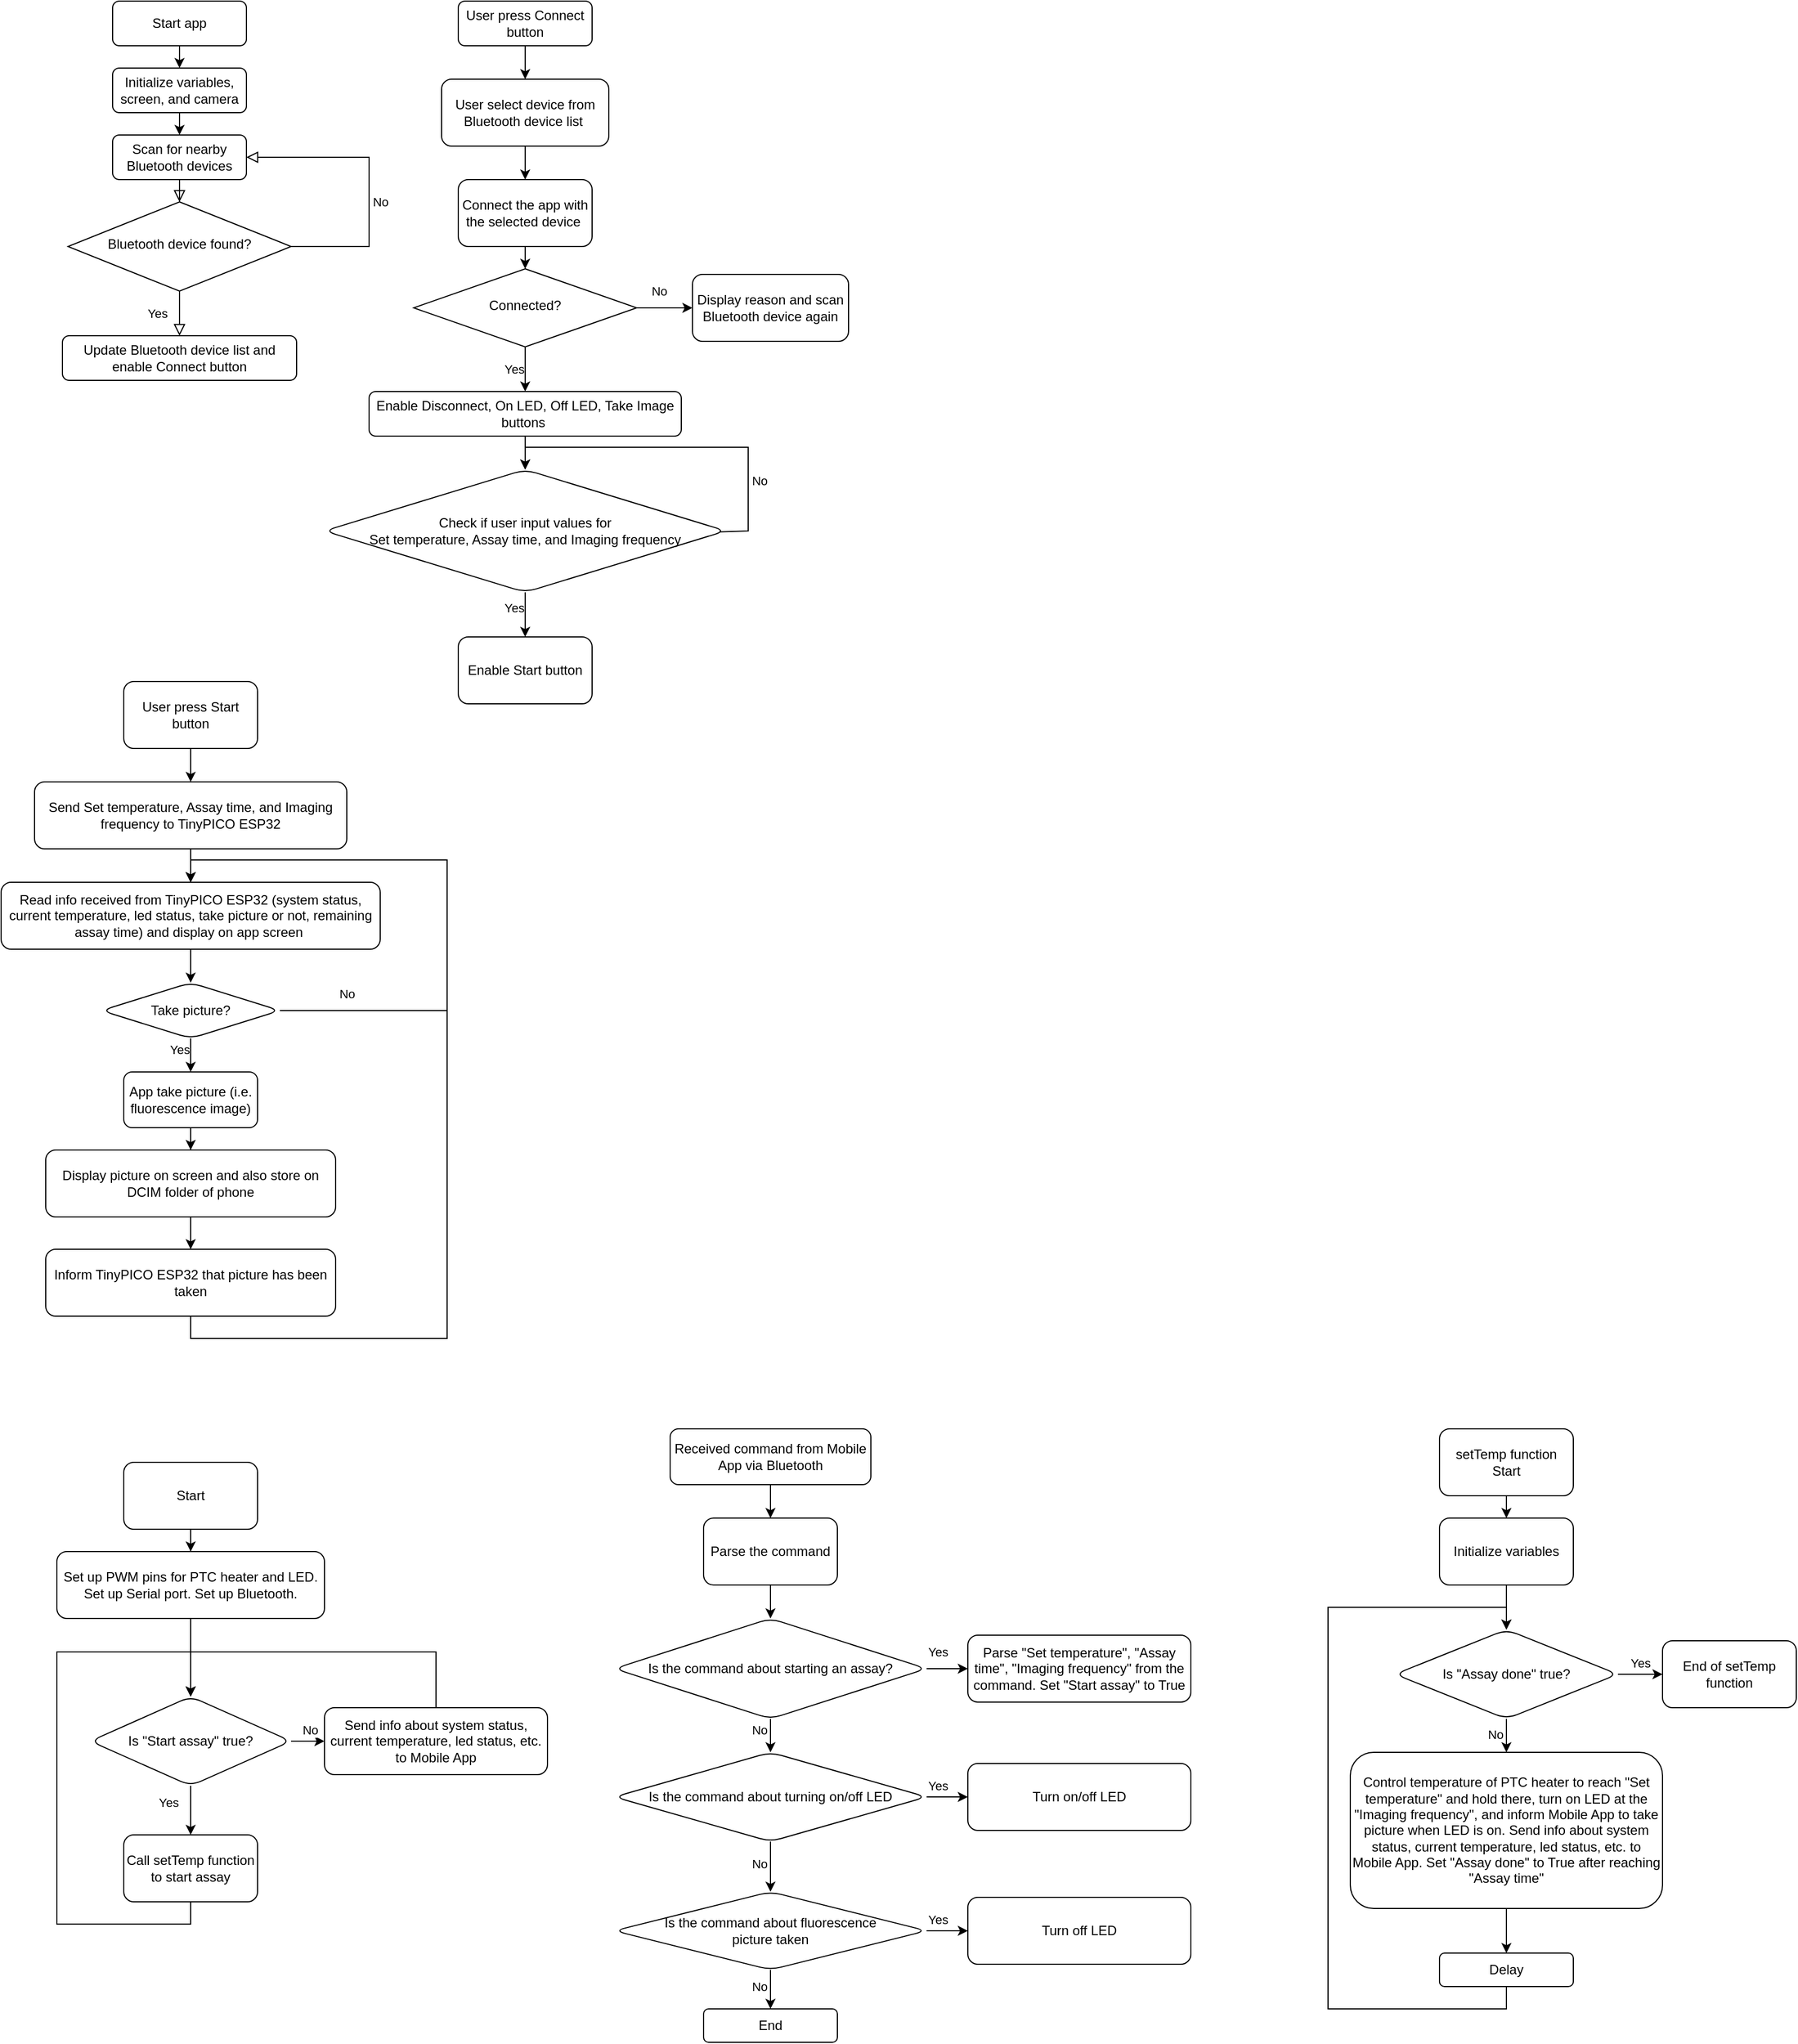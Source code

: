 <mxfile version="15.6.8" type="github">
  <diagram id="C5RBs43oDa-KdzZeNtuy" name="Page-1">
    <mxGraphModel dx="1955" dy="887" grid="1" gridSize="10" guides="1" tooltips="1" connect="1" arrows="1" fold="1" page="1" pageScale="1" pageWidth="827" pageHeight="1169" math="0" shadow="0">
      <root>
        <mxCell id="WIyWlLk6GJQsqaUBKTNV-0" />
        <mxCell id="WIyWlLk6GJQsqaUBKTNV-1" parent="WIyWlLk6GJQsqaUBKTNV-0" />
        <mxCell id="WIyWlLk6GJQsqaUBKTNV-2" value="" style="rounded=0;html=1;jettySize=auto;orthogonalLoop=1;fontSize=11;endArrow=block;endFill=0;endSize=8;strokeWidth=1;shadow=0;labelBackgroundColor=none;edgeStyle=orthogonalEdgeStyle;startArrow=none;" parent="WIyWlLk6GJQsqaUBKTNV-1" source="OO1_cw7Xiw9hW-IsF1P8-1" target="WIyWlLk6GJQsqaUBKTNV-6" edge="1">
          <mxGeometry relative="1" as="geometry" />
        </mxCell>
        <mxCell id="OO1_cw7Xiw9hW-IsF1P8-5" style="edgeStyle=orthogonalEdgeStyle;rounded=0;orthogonalLoop=1;jettySize=auto;html=1;exitX=0.5;exitY=1;exitDx=0;exitDy=0;entryX=0.5;entryY=0;entryDx=0;entryDy=0;" edge="1" parent="WIyWlLk6GJQsqaUBKTNV-1" source="WIyWlLk6GJQsqaUBKTNV-3" target="OO1_cw7Xiw9hW-IsF1P8-0">
          <mxGeometry relative="1" as="geometry" />
        </mxCell>
        <mxCell id="WIyWlLk6GJQsqaUBKTNV-3" value="Start app" style="rounded=1;whiteSpace=wrap;html=1;fontSize=12;glass=0;strokeWidth=1;shadow=0;" parent="WIyWlLk6GJQsqaUBKTNV-1" vertex="1">
          <mxGeometry x="130" y="50" width="120" height="40" as="geometry" />
        </mxCell>
        <mxCell id="WIyWlLk6GJQsqaUBKTNV-4" value="Yes" style="rounded=0;html=1;jettySize=auto;orthogonalLoop=1;fontSize=11;endArrow=block;endFill=0;endSize=8;strokeWidth=1;shadow=0;labelBackgroundColor=none;edgeStyle=orthogonalEdgeStyle;entryX=0.5;entryY=0;entryDx=0;entryDy=0;" parent="WIyWlLk6GJQsqaUBKTNV-1" source="WIyWlLk6GJQsqaUBKTNV-6" target="WIyWlLk6GJQsqaUBKTNV-11" edge="1">
          <mxGeometry y="-20" relative="1" as="geometry">
            <mxPoint as="offset" />
            <mxPoint x="190" y="330" as="targetPoint" />
          </mxGeometry>
        </mxCell>
        <mxCell id="WIyWlLk6GJQsqaUBKTNV-5" value="No" style="edgeStyle=orthogonalEdgeStyle;rounded=0;html=1;jettySize=auto;orthogonalLoop=1;fontSize=11;endArrow=block;endFill=0;endSize=8;strokeWidth=1;shadow=0;labelBackgroundColor=none;entryX=1;entryY=0.5;entryDx=0;entryDy=0;" parent="WIyWlLk6GJQsqaUBKTNV-1" source="WIyWlLk6GJQsqaUBKTNV-6" target="OO1_cw7Xiw9hW-IsF1P8-1" edge="1">
          <mxGeometry x="-0.154" y="-10" relative="1" as="geometry">
            <mxPoint as="offset" />
            <mxPoint x="340" y="210" as="targetPoint" />
            <Array as="points">
              <mxPoint x="360" y="270" />
              <mxPoint x="360" y="190" />
            </Array>
          </mxGeometry>
        </mxCell>
        <mxCell id="WIyWlLk6GJQsqaUBKTNV-6" value="Bluetooth device found?" style="rhombus;whiteSpace=wrap;html=1;shadow=0;fontFamily=Helvetica;fontSize=12;align=center;strokeWidth=1;spacing=6;spacingTop=-4;" parent="WIyWlLk6GJQsqaUBKTNV-1" vertex="1">
          <mxGeometry x="90" y="230" width="200" height="80" as="geometry" />
        </mxCell>
        <mxCell id="WIyWlLk6GJQsqaUBKTNV-11" value="Update Bluetooth device list and enable Connect button" style="rounded=1;whiteSpace=wrap;html=1;fontSize=12;glass=0;strokeWidth=1;shadow=0;" parent="WIyWlLk6GJQsqaUBKTNV-1" vertex="1">
          <mxGeometry x="85" y="350" width="210" height="40" as="geometry" />
        </mxCell>
        <mxCell id="OO1_cw7Xiw9hW-IsF1P8-7" style="edgeStyle=orthogonalEdgeStyle;rounded=0;orthogonalLoop=1;jettySize=auto;html=1;exitX=0.5;exitY=1;exitDx=0;exitDy=0;entryX=0.5;entryY=0;entryDx=0;entryDy=0;" edge="1" parent="WIyWlLk6GJQsqaUBKTNV-1" source="OO1_cw7Xiw9hW-IsF1P8-0" target="OO1_cw7Xiw9hW-IsF1P8-1">
          <mxGeometry relative="1" as="geometry" />
        </mxCell>
        <mxCell id="OO1_cw7Xiw9hW-IsF1P8-0" value="Initialize variables, screen, and camera" style="rounded=1;whiteSpace=wrap;html=1;fontSize=12;glass=0;strokeWidth=1;shadow=0;" vertex="1" parent="WIyWlLk6GJQsqaUBKTNV-1">
          <mxGeometry x="130" y="110" width="120" height="40" as="geometry" />
        </mxCell>
        <mxCell id="OO1_cw7Xiw9hW-IsF1P8-1" value="Scan for nearby Bluetooth devices" style="rounded=1;whiteSpace=wrap;html=1;fontSize=12;glass=0;strokeWidth=1;shadow=0;" vertex="1" parent="WIyWlLk6GJQsqaUBKTNV-1">
          <mxGeometry x="130" y="170" width="120" height="40" as="geometry" />
        </mxCell>
        <mxCell id="OO1_cw7Xiw9hW-IsF1P8-70" style="edgeStyle=orthogonalEdgeStyle;rounded=0;orthogonalLoop=1;jettySize=auto;html=1;exitX=0.5;exitY=1;exitDx=0;exitDy=0;entryX=0.5;entryY=0;entryDx=0;entryDy=0;" edge="1" parent="WIyWlLk6GJQsqaUBKTNV-1" source="OO1_cw7Xiw9hW-IsF1P8-8" target="OO1_cw7Xiw9hW-IsF1P8-9">
          <mxGeometry relative="1" as="geometry" />
        </mxCell>
        <mxCell id="OO1_cw7Xiw9hW-IsF1P8-8" value="User press Connect button" style="rounded=1;whiteSpace=wrap;html=1;fontSize=12;glass=0;strokeWidth=1;shadow=0;" vertex="1" parent="WIyWlLk6GJQsqaUBKTNV-1">
          <mxGeometry x="440" y="50" width="120" height="40" as="geometry" />
        </mxCell>
        <mxCell id="OO1_cw7Xiw9hW-IsF1P8-19" style="edgeStyle=orthogonalEdgeStyle;rounded=0;orthogonalLoop=1;jettySize=auto;html=1;exitX=0.5;exitY=1;exitDx=0;exitDy=0;entryX=0.5;entryY=0;entryDx=0;entryDy=0;" edge="1" parent="WIyWlLk6GJQsqaUBKTNV-1" source="OO1_cw7Xiw9hW-IsF1P8-9" target="OO1_cw7Xiw9hW-IsF1P8-10">
          <mxGeometry relative="1" as="geometry" />
        </mxCell>
        <mxCell id="OO1_cw7Xiw9hW-IsF1P8-9" value="User select device from Bluetooth device list&amp;nbsp;" style="rounded=1;whiteSpace=wrap;html=1;fontSize=12;glass=0;strokeWidth=1;shadow=0;" vertex="1" parent="WIyWlLk6GJQsqaUBKTNV-1">
          <mxGeometry x="425" y="120" width="150" height="60" as="geometry" />
        </mxCell>
        <mxCell id="OO1_cw7Xiw9hW-IsF1P8-21" style="edgeStyle=orthogonalEdgeStyle;rounded=0;orthogonalLoop=1;jettySize=auto;html=1;exitX=0.5;exitY=1;exitDx=0;exitDy=0;entryX=0.5;entryY=0;entryDx=0;entryDy=0;" edge="1" parent="WIyWlLk6GJQsqaUBKTNV-1" source="OO1_cw7Xiw9hW-IsF1P8-10" target="OO1_cw7Xiw9hW-IsF1P8-11">
          <mxGeometry relative="1" as="geometry" />
        </mxCell>
        <mxCell id="OO1_cw7Xiw9hW-IsF1P8-10" value="Connect the app with the selected device&amp;nbsp;" style="rounded=1;whiteSpace=wrap;html=1;fontSize=12;glass=0;strokeWidth=1;shadow=0;" vertex="1" parent="WIyWlLk6GJQsqaUBKTNV-1">
          <mxGeometry x="440" y="210" width="120" height="60" as="geometry" />
        </mxCell>
        <mxCell id="OO1_cw7Xiw9hW-IsF1P8-11" value="Connected?" style="rhombus;whiteSpace=wrap;html=1;shadow=0;fontFamily=Helvetica;fontSize=12;align=center;strokeWidth=1;spacing=6;spacingTop=-4;" vertex="1" parent="WIyWlLk6GJQsqaUBKTNV-1">
          <mxGeometry x="400" y="290" width="200" height="70" as="geometry" />
        </mxCell>
        <mxCell id="OO1_cw7Xiw9hW-IsF1P8-42" value="" style="edgeStyle=orthogonalEdgeStyle;rounded=0;orthogonalLoop=1;jettySize=auto;html=1;" edge="1" parent="WIyWlLk6GJQsqaUBKTNV-1" source="OO1_cw7Xiw9hW-IsF1P8-14" target="OO1_cw7Xiw9hW-IsF1P8-41">
          <mxGeometry relative="1" as="geometry" />
        </mxCell>
        <mxCell id="OO1_cw7Xiw9hW-IsF1P8-14" value="Enable Disconnect, On LED, Off LED, Take Image buttons&amp;nbsp;" style="rounded=1;whiteSpace=wrap;html=1;fontSize=12;glass=0;strokeWidth=1;shadow=0;" vertex="1" parent="WIyWlLk6GJQsqaUBKTNV-1">
          <mxGeometry x="360" y="400" width="280" height="40" as="geometry" />
        </mxCell>
        <mxCell id="OO1_cw7Xiw9hW-IsF1P8-30" value="No" style="endArrow=classic;html=1;rounded=0;exitX=1;exitY=0.5;exitDx=0;exitDy=0;" edge="1" parent="WIyWlLk6GJQsqaUBKTNV-1" source="OO1_cw7Xiw9hW-IsF1P8-11">
          <mxGeometry x="-0.2" y="15" width="50" height="50" relative="1" as="geometry">
            <mxPoint x="600" y="330" as="sourcePoint" />
            <mxPoint x="650" y="325" as="targetPoint" />
            <mxPoint as="offset" />
          </mxGeometry>
        </mxCell>
        <mxCell id="OO1_cw7Xiw9hW-IsF1P8-33" value="Yes" style="endArrow=classic;html=1;rounded=0;exitX=0.5;exitY=1;exitDx=0;exitDy=0;entryX=0.5;entryY=0;entryDx=0;entryDy=0;" edge="1" parent="WIyWlLk6GJQsqaUBKTNV-1" source="OO1_cw7Xiw9hW-IsF1P8-11" target="OO1_cw7Xiw9hW-IsF1P8-14">
          <mxGeometry y="-10" width="50" height="50" relative="1" as="geometry">
            <mxPoint x="460" y="350" as="sourcePoint" />
            <mxPoint x="510" y="300" as="targetPoint" />
            <mxPoint as="offset" />
          </mxGeometry>
        </mxCell>
        <mxCell id="OO1_cw7Xiw9hW-IsF1P8-34" value="Display reason and scan Bluetooth device again" style="rounded=1;whiteSpace=wrap;html=1;" vertex="1" parent="WIyWlLk6GJQsqaUBKTNV-1">
          <mxGeometry x="650" y="295" width="140" height="60" as="geometry" />
        </mxCell>
        <mxCell id="OO1_cw7Xiw9hW-IsF1P8-44" value="" style="edgeStyle=orthogonalEdgeStyle;rounded=0;orthogonalLoop=1;jettySize=auto;html=1;" edge="1" parent="WIyWlLk6GJQsqaUBKTNV-1" source="OO1_cw7Xiw9hW-IsF1P8-41" target="OO1_cw7Xiw9hW-IsF1P8-43">
          <mxGeometry relative="1" as="geometry" />
        </mxCell>
        <mxCell id="OO1_cw7Xiw9hW-IsF1P8-45" value="Yes" style="edgeLabel;html=1;align=center;verticalAlign=middle;resizable=0;points=[];" vertex="1" connectable="0" parent="OO1_cw7Xiw9hW-IsF1P8-44">
          <mxGeometry x="-0.295" relative="1" as="geometry">
            <mxPoint x="-10" as="offset" />
          </mxGeometry>
        </mxCell>
        <mxCell id="OO1_cw7Xiw9hW-IsF1P8-46" style="edgeStyle=orthogonalEdgeStyle;rounded=0;orthogonalLoop=1;jettySize=auto;html=1;exitX=0.972;exitY=0.509;exitDx=0;exitDy=0;exitPerimeter=0;" edge="1" parent="WIyWlLk6GJQsqaUBKTNV-1" source="OO1_cw7Xiw9hW-IsF1P8-41">
          <mxGeometry relative="1" as="geometry">
            <mxPoint x="500" y="470" as="targetPoint" />
            <Array as="points">
              <mxPoint x="700" y="525" />
              <mxPoint x="700" y="450" />
              <mxPoint x="500" y="450" />
            </Array>
          </mxGeometry>
        </mxCell>
        <mxCell id="OO1_cw7Xiw9hW-IsF1P8-47" value="No" style="edgeLabel;html=1;align=center;verticalAlign=middle;resizable=0;points=[];" vertex="1" connectable="0" parent="OO1_cw7Xiw9hW-IsF1P8-46">
          <mxGeometry x="-0.71" y="1" relative="1" as="geometry">
            <mxPoint x="11" y="-28" as="offset" />
          </mxGeometry>
        </mxCell>
        <mxCell id="OO1_cw7Xiw9hW-IsF1P8-41" value="&lt;span&gt;Check if user input values for&lt;br&gt;Set temperature, Assay time, and Imaging frequency&lt;/span&gt;" style="rhombus;whiteSpace=wrap;html=1;rounded=1;shadow=0;strokeWidth=1;glass=0;" vertex="1" parent="WIyWlLk6GJQsqaUBKTNV-1">
          <mxGeometry x="320" y="470" width="360" height="110" as="geometry" />
        </mxCell>
        <mxCell id="OO1_cw7Xiw9hW-IsF1P8-43" value="Enable Start button" style="whiteSpace=wrap;html=1;rounded=1;shadow=0;strokeWidth=1;glass=0;" vertex="1" parent="WIyWlLk6GJQsqaUBKTNV-1">
          <mxGeometry x="440" y="620" width="120" height="60" as="geometry" />
        </mxCell>
        <mxCell id="OO1_cw7Xiw9hW-IsF1P8-50" value="" style="edgeStyle=orthogonalEdgeStyle;rounded=0;orthogonalLoop=1;jettySize=auto;html=1;" edge="1" parent="WIyWlLk6GJQsqaUBKTNV-1" source="OO1_cw7Xiw9hW-IsF1P8-48" target="OO1_cw7Xiw9hW-IsF1P8-49">
          <mxGeometry relative="1" as="geometry" />
        </mxCell>
        <mxCell id="OO1_cw7Xiw9hW-IsF1P8-48" value="User press Start button" style="rounded=1;whiteSpace=wrap;html=1;" vertex="1" parent="WIyWlLk6GJQsqaUBKTNV-1">
          <mxGeometry x="140" y="660" width="120" height="60" as="geometry" />
        </mxCell>
        <mxCell id="OO1_cw7Xiw9hW-IsF1P8-52" value="" style="edgeStyle=orthogonalEdgeStyle;rounded=0;orthogonalLoop=1;jettySize=auto;html=1;" edge="1" parent="WIyWlLk6GJQsqaUBKTNV-1" source="OO1_cw7Xiw9hW-IsF1P8-49" target="OO1_cw7Xiw9hW-IsF1P8-51">
          <mxGeometry relative="1" as="geometry" />
        </mxCell>
        <mxCell id="OO1_cw7Xiw9hW-IsF1P8-49" value="Send Set temperature, Assay time, and Imaging frequency to TinyPICO ESP32" style="whiteSpace=wrap;html=1;rounded=1;" vertex="1" parent="WIyWlLk6GJQsqaUBKTNV-1">
          <mxGeometry x="60" y="750" width="280" height="60" as="geometry" />
        </mxCell>
        <mxCell id="OO1_cw7Xiw9hW-IsF1P8-54" value="" style="edgeStyle=orthogonalEdgeStyle;rounded=0;orthogonalLoop=1;jettySize=auto;html=1;" edge="1" parent="WIyWlLk6GJQsqaUBKTNV-1" source="OO1_cw7Xiw9hW-IsF1P8-51" target="OO1_cw7Xiw9hW-IsF1P8-53">
          <mxGeometry relative="1" as="geometry" />
        </mxCell>
        <mxCell id="OO1_cw7Xiw9hW-IsF1P8-51" value="Read info received from TinyPICO ESP32 (system status, current temperature, led status, take picture or not, remaining assay time)&amp;nbsp;and display on app screen&amp;nbsp;" style="whiteSpace=wrap;html=1;rounded=1;" vertex="1" parent="WIyWlLk6GJQsqaUBKTNV-1">
          <mxGeometry x="30" y="840" width="340" height="60" as="geometry" />
        </mxCell>
        <mxCell id="OO1_cw7Xiw9hW-IsF1P8-56" value="Yes" style="edgeStyle=orthogonalEdgeStyle;rounded=0;orthogonalLoop=1;jettySize=auto;html=1;" edge="1" parent="WIyWlLk6GJQsqaUBKTNV-1" source="OO1_cw7Xiw9hW-IsF1P8-53" target="OO1_cw7Xiw9hW-IsF1P8-55">
          <mxGeometry x="0.2" y="-10" relative="1" as="geometry">
            <mxPoint as="offset" />
          </mxGeometry>
        </mxCell>
        <mxCell id="OO1_cw7Xiw9hW-IsF1P8-67" style="edgeStyle=orthogonalEdgeStyle;rounded=0;orthogonalLoop=1;jettySize=auto;html=1;exitX=1;exitY=0.5;exitDx=0;exitDy=0;entryX=0.5;entryY=0;entryDx=0;entryDy=0;" edge="1" parent="WIyWlLk6GJQsqaUBKTNV-1" source="OO1_cw7Xiw9hW-IsF1P8-53" target="OO1_cw7Xiw9hW-IsF1P8-51">
          <mxGeometry relative="1" as="geometry">
            <Array as="points">
              <mxPoint x="430" y="955" />
              <mxPoint x="430" y="820" />
              <mxPoint x="200" y="820" />
            </Array>
          </mxGeometry>
        </mxCell>
        <mxCell id="OO1_cw7Xiw9hW-IsF1P8-68" value="No" style="edgeLabel;html=1;align=center;verticalAlign=middle;resizable=0;points=[];" vertex="1" connectable="0" parent="OO1_cw7Xiw9hW-IsF1P8-67">
          <mxGeometry x="-0.791" y="1" relative="1" as="geometry">
            <mxPoint x="4" y="-14" as="offset" />
          </mxGeometry>
        </mxCell>
        <mxCell id="OO1_cw7Xiw9hW-IsF1P8-53" value="Take picture?" style="rhombus;whiteSpace=wrap;html=1;rounded=1;" vertex="1" parent="WIyWlLk6GJQsqaUBKTNV-1">
          <mxGeometry x="120" y="930" width="160" height="50" as="geometry" />
        </mxCell>
        <mxCell id="OO1_cw7Xiw9hW-IsF1P8-61" value="" style="edgeStyle=orthogonalEdgeStyle;rounded=0;orthogonalLoop=1;jettySize=auto;html=1;" edge="1" parent="WIyWlLk6GJQsqaUBKTNV-1" source="OO1_cw7Xiw9hW-IsF1P8-55" target="OO1_cw7Xiw9hW-IsF1P8-60">
          <mxGeometry relative="1" as="geometry" />
        </mxCell>
        <mxCell id="OO1_cw7Xiw9hW-IsF1P8-55" value="App take picture (i.e. fluorescence image)" style="whiteSpace=wrap;html=1;rounded=1;" vertex="1" parent="WIyWlLk6GJQsqaUBKTNV-1">
          <mxGeometry x="140" y="1010" width="120" height="50" as="geometry" />
        </mxCell>
        <mxCell id="OO1_cw7Xiw9hW-IsF1P8-63" value="" style="edgeStyle=orthogonalEdgeStyle;rounded=0;orthogonalLoop=1;jettySize=auto;html=1;" edge="1" parent="WIyWlLk6GJQsqaUBKTNV-1" source="OO1_cw7Xiw9hW-IsF1P8-60" target="OO1_cw7Xiw9hW-IsF1P8-62">
          <mxGeometry relative="1" as="geometry" />
        </mxCell>
        <mxCell id="OO1_cw7Xiw9hW-IsF1P8-60" value="Display picture on screen and also store on DCIM folder of phone" style="whiteSpace=wrap;html=1;rounded=1;" vertex="1" parent="WIyWlLk6GJQsqaUBKTNV-1">
          <mxGeometry x="70" y="1080" width="260" height="60" as="geometry" />
        </mxCell>
        <mxCell id="OO1_cw7Xiw9hW-IsF1P8-66" style="edgeStyle=orthogonalEdgeStyle;rounded=0;orthogonalLoop=1;jettySize=auto;html=1;exitX=0.5;exitY=1;exitDx=0;exitDy=0;entryX=0.5;entryY=0;entryDx=0;entryDy=0;" edge="1" parent="WIyWlLk6GJQsqaUBKTNV-1" source="OO1_cw7Xiw9hW-IsF1P8-62" target="OO1_cw7Xiw9hW-IsF1P8-51">
          <mxGeometry relative="1" as="geometry">
            <Array as="points">
              <mxPoint x="200" y="1249" />
              <mxPoint x="430" y="1249" />
              <mxPoint x="430" y="820" />
              <mxPoint x="200" y="820" />
            </Array>
          </mxGeometry>
        </mxCell>
        <mxCell id="OO1_cw7Xiw9hW-IsF1P8-62" value="&lt;span&gt;Inform TinyPICO ESP32 that picture has been taken&lt;/span&gt;" style="whiteSpace=wrap;html=1;rounded=1;" vertex="1" parent="WIyWlLk6GJQsqaUBKTNV-1">
          <mxGeometry x="70" y="1169" width="260" height="60" as="geometry" />
        </mxCell>
        <mxCell id="OO1_cw7Xiw9hW-IsF1P8-73" value="" style="edgeStyle=orthogonalEdgeStyle;rounded=0;orthogonalLoop=1;jettySize=auto;html=1;" edge="1" parent="WIyWlLk6GJQsqaUBKTNV-1" source="OO1_cw7Xiw9hW-IsF1P8-71" target="OO1_cw7Xiw9hW-IsF1P8-72">
          <mxGeometry relative="1" as="geometry" />
        </mxCell>
        <mxCell id="OO1_cw7Xiw9hW-IsF1P8-71" value="Start" style="rounded=1;whiteSpace=wrap;html=1;" vertex="1" parent="WIyWlLk6GJQsqaUBKTNV-1">
          <mxGeometry x="140" y="1360" width="120" height="60" as="geometry" />
        </mxCell>
        <mxCell id="OO1_cw7Xiw9hW-IsF1P8-75" value="" style="edgeStyle=orthogonalEdgeStyle;rounded=0;orthogonalLoop=1;jettySize=auto;html=1;" edge="1" parent="WIyWlLk6GJQsqaUBKTNV-1" source="OO1_cw7Xiw9hW-IsF1P8-72" target="OO1_cw7Xiw9hW-IsF1P8-74">
          <mxGeometry relative="1" as="geometry" />
        </mxCell>
        <mxCell id="OO1_cw7Xiw9hW-IsF1P8-72" value="Set up PWM pins for PTC heater and LED. Set up Serial port. Set up Bluetooth." style="whiteSpace=wrap;html=1;rounded=1;" vertex="1" parent="WIyWlLk6GJQsqaUBKTNV-1">
          <mxGeometry x="80" y="1440" width="240" height="60" as="geometry" />
        </mxCell>
        <mxCell id="OO1_cw7Xiw9hW-IsF1P8-77" value="Yes" style="edgeStyle=orthogonalEdgeStyle;rounded=0;orthogonalLoop=1;jettySize=auto;html=1;" edge="1" parent="WIyWlLk6GJQsqaUBKTNV-1" source="OO1_cw7Xiw9hW-IsF1P8-74" target="OO1_cw7Xiw9hW-IsF1P8-76">
          <mxGeometry x="-0.333" y="-20" relative="1" as="geometry">
            <mxPoint as="offset" />
          </mxGeometry>
        </mxCell>
        <mxCell id="OO1_cw7Xiw9hW-IsF1P8-79" value="No" style="edgeStyle=orthogonalEdgeStyle;rounded=0;orthogonalLoop=1;jettySize=auto;html=1;" edge="1" parent="WIyWlLk6GJQsqaUBKTNV-1" source="OO1_cw7Xiw9hW-IsF1P8-74" target="OO1_cw7Xiw9hW-IsF1P8-78">
          <mxGeometry x="-0.333" y="10" relative="1" as="geometry">
            <mxPoint as="offset" />
          </mxGeometry>
        </mxCell>
        <mxCell id="OO1_cw7Xiw9hW-IsF1P8-74" value="Is &quot;Start assay&quot; true?" style="rhombus;whiteSpace=wrap;html=1;rounded=1;" vertex="1" parent="WIyWlLk6GJQsqaUBKTNV-1">
          <mxGeometry x="110" y="1570" width="180" height="80" as="geometry" />
        </mxCell>
        <mxCell id="OO1_cw7Xiw9hW-IsF1P8-81" style="edgeStyle=orthogonalEdgeStyle;rounded=0;orthogonalLoop=1;jettySize=auto;html=1;exitX=0.5;exitY=1;exitDx=0;exitDy=0;entryX=0.5;entryY=0;entryDx=0;entryDy=0;" edge="1" parent="WIyWlLk6GJQsqaUBKTNV-1" source="OO1_cw7Xiw9hW-IsF1P8-76" target="OO1_cw7Xiw9hW-IsF1P8-74">
          <mxGeometry relative="1" as="geometry">
            <Array as="points">
              <mxPoint x="200" y="1774" />
              <mxPoint x="80" y="1774" />
              <mxPoint x="80" y="1530" />
              <mxPoint x="200" y="1530" />
            </Array>
          </mxGeometry>
        </mxCell>
        <mxCell id="OO1_cw7Xiw9hW-IsF1P8-76" value="Call setTemp function to start assay" style="whiteSpace=wrap;html=1;rounded=1;" vertex="1" parent="WIyWlLk6GJQsqaUBKTNV-1">
          <mxGeometry x="140" y="1694" width="120" height="60" as="geometry" />
        </mxCell>
        <mxCell id="OO1_cw7Xiw9hW-IsF1P8-80" style="edgeStyle=orthogonalEdgeStyle;rounded=0;orthogonalLoop=1;jettySize=auto;html=1;exitX=0.5;exitY=0;exitDx=0;exitDy=0;entryX=0.5;entryY=0;entryDx=0;entryDy=0;" edge="1" parent="WIyWlLk6GJQsqaUBKTNV-1" source="OO1_cw7Xiw9hW-IsF1P8-78" target="OO1_cw7Xiw9hW-IsF1P8-74">
          <mxGeometry relative="1" as="geometry">
            <Array as="points">
              <mxPoint x="420" y="1530" />
              <mxPoint x="200" y="1530" />
            </Array>
          </mxGeometry>
        </mxCell>
        <mxCell id="OO1_cw7Xiw9hW-IsF1P8-78" value="Send info about system status, current temperature, led status, etc. to Mobile App" style="whiteSpace=wrap;html=1;rounded=1;" vertex="1" parent="WIyWlLk6GJQsqaUBKTNV-1">
          <mxGeometry x="320" y="1580" width="200" height="60" as="geometry" />
        </mxCell>
        <mxCell id="OO1_cw7Xiw9hW-IsF1P8-114" style="edgeStyle=orthogonalEdgeStyle;rounded=0;orthogonalLoop=1;jettySize=auto;html=1;exitX=0.5;exitY=1;exitDx=0;exitDy=0;entryX=0.5;entryY=0;entryDx=0;entryDy=0;" edge="1" parent="WIyWlLk6GJQsqaUBKTNV-1" source="OO1_cw7Xiw9hW-IsF1P8-82" target="OO1_cw7Xiw9hW-IsF1P8-83">
          <mxGeometry relative="1" as="geometry" />
        </mxCell>
        <mxCell id="OO1_cw7Xiw9hW-IsF1P8-82" value="setTemp function Start" style="rounded=1;whiteSpace=wrap;html=1;" vertex="1" parent="WIyWlLk6GJQsqaUBKTNV-1">
          <mxGeometry x="1320" y="1330" width="120" height="60" as="geometry" />
        </mxCell>
        <mxCell id="OO1_cw7Xiw9hW-IsF1P8-86" value="" style="edgeStyle=orthogonalEdgeStyle;rounded=0;orthogonalLoop=1;jettySize=auto;html=1;" edge="1" parent="WIyWlLk6GJQsqaUBKTNV-1" source="OO1_cw7Xiw9hW-IsF1P8-83" target="OO1_cw7Xiw9hW-IsF1P8-85">
          <mxGeometry relative="1" as="geometry" />
        </mxCell>
        <mxCell id="OO1_cw7Xiw9hW-IsF1P8-83" value="Initialize variables" style="whiteSpace=wrap;html=1;rounded=1;" vertex="1" parent="WIyWlLk6GJQsqaUBKTNV-1">
          <mxGeometry x="1320" y="1410" width="120" height="60" as="geometry" />
        </mxCell>
        <mxCell id="OO1_cw7Xiw9hW-IsF1P8-88" value="" style="edgeStyle=orthogonalEdgeStyle;rounded=0;orthogonalLoop=1;jettySize=auto;html=1;" edge="1" parent="WIyWlLk6GJQsqaUBKTNV-1" source="OO1_cw7Xiw9hW-IsF1P8-85" target="OO1_cw7Xiw9hW-IsF1P8-87">
          <mxGeometry relative="1" as="geometry" />
        </mxCell>
        <mxCell id="OO1_cw7Xiw9hW-IsF1P8-89" value="No" style="edgeLabel;html=1;align=center;verticalAlign=middle;resizable=0;points=[];" vertex="1" connectable="0" parent="OO1_cw7Xiw9hW-IsF1P8-88">
          <mxGeometry x="-0.289" y="-1" relative="1" as="geometry">
            <mxPoint x="-9" y="-4" as="offset" />
          </mxGeometry>
        </mxCell>
        <mxCell id="OO1_cw7Xiw9hW-IsF1P8-96" value="Yes" style="edgeStyle=orthogonalEdgeStyle;rounded=0;orthogonalLoop=1;jettySize=auto;html=1;" edge="1" parent="WIyWlLk6GJQsqaUBKTNV-1" source="OO1_cw7Xiw9hW-IsF1P8-85" target="OO1_cw7Xiw9hW-IsF1P8-95">
          <mxGeometry y="10" relative="1" as="geometry">
            <mxPoint as="offset" />
          </mxGeometry>
        </mxCell>
        <mxCell id="OO1_cw7Xiw9hW-IsF1P8-85" value="Is &quot;Assay done&quot; true?" style="rhombus;whiteSpace=wrap;html=1;rounded=1;" vertex="1" parent="WIyWlLk6GJQsqaUBKTNV-1">
          <mxGeometry x="1280" y="1510" width="200" height="80" as="geometry" />
        </mxCell>
        <mxCell id="OO1_cw7Xiw9hW-IsF1P8-93" value="" style="edgeStyle=orthogonalEdgeStyle;rounded=0;orthogonalLoop=1;jettySize=auto;html=1;" edge="1" parent="WIyWlLk6GJQsqaUBKTNV-1" source="OO1_cw7Xiw9hW-IsF1P8-87" target="OO1_cw7Xiw9hW-IsF1P8-92">
          <mxGeometry relative="1" as="geometry" />
        </mxCell>
        <mxCell id="OO1_cw7Xiw9hW-IsF1P8-87" value="Control temperature of PTC heater to reach &quot;Set temperature&quot; and hold there, turn on LED at the &quot;Imaging frequency&quot;, and inform Mobile App to take picture when LED is on. Send info about system status, current temperature, led status, etc. to Mobile App. Set &quot;Assay done&quot; to True after reaching &quot;Assay time&quot;" style="whiteSpace=wrap;html=1;rounded=1;" vertex="1" parent="WIyWlLk6GJQsqaUBKTNV-1">
          <mxGeometry x="1240" y="1620" width="280" height="140" as="geometry" />
        </mxCell>
        <mxCell id="OO1_cw7Xiw9hW-IsF1P8-94" style="edgeStyle=orthogonalEdgeStyle;rounded=0;orthogonalLoop=1;jettySize=auto;html=1;exitX=0.5;exitY=1;exitDx=0;exitDy=0;entryX=0.5;entryY=0;entryDx=0;entryDy=0;" edge="1" parent="WIyWlLk6GJQsqaUBKTNV-1" source="OO1_cw7Xiw9hW-IsF1P8-92" target="OO1_cw7Xiw9hW-IsF1P8-85">
          <mxGeometry relative="1" as="geometry">
            <Array as="points">
              <mxPoint x="1380" y="1850" />
              <mxPoint x="1220" y="1850" />
              <mxPoint x="1220" y="1490" />
              <mxPoint x="1380" y="1490" />
            </Array>
          </mxGeometry>
        </mxCell>
        <mxCell id="OO1_cw7Xiw9hW-IsF1P8-92" value="Delay" style="whiteSpace=wrap;html=1;rounded=1;" vertex="1" parent="WIyWlLk6GJQsqaUBKTNV-1">
          <mxGeometry x="1320" y="1800" width="120" height="30" as="geometry" />
        </mxCell>
        <mxCell id="OO1_cw7Xiw9hW-IsF1P8-95" value="End of setTemp function" style="whiteSpace=wrap;html=1;rounded=1;" vertex="1" parent="WIyWlLk6GJQsqaUBKTNV-1">
          <mxGeometry x="1520" y="1520" width="120" height="60" as="geometry" />
        </mxCell>
        <mxCell id="OO1_cw7Xiw9hW-IsF1P8-99" value="" style="edgeStyle=orthogonalEdgeStyle;rounded=0;orthogonalLoop=1;jettySize=auto;html=1;" edge="1" parent="WIyWlLk6GJQsqaUBKTNV-1" source="OO1_cw7Xiw9hW-IsF1P8-97" target="OO1_cw7Xiw9hW-IsF1P8-98">
          <mxGeometry relative="1" as="geometry" />
        </mxCell>
        <mxCell id="OO1_cw7Xiw9hW-IsF1P8-97" value="Received command from Mobile App via Bluetooth" style="rounded=1;whiteSpace=wrap;html=1;" vertex="1" parent="WIyWlLk6GJQsqaUBKTNV-1">
          <mxGeometry x="630" y="1330" width="180" height="50" as="geometry" />
        </mxCell>
        <mxCell id="OO1_cw7Xiw9hW-IsF1P8-101" value="" style="edgeStyle=orthogonalEdgeStyle;rounded=0;orthogonalLoop=1;jettySize=auto;html=1;" edge="1" parent="WIyWlLk6GJQsqaUBKTNV-1" source="OO1_cw7Xiw9hW-IsF1P8-98" target="OO1_cw7Xiw9hW-IsF1P8-100">
          <mxGeometry relative="1" as="geometry" />
        </mxCell>
        <mxCell id="OO1_cw7Xiw9hW-IsF1P8-98" value="Parse the command" style="whiteSpace=wrap;html=1;rounded=1;" vertex="1" parent="WIyWlLk6GJQsqaUBKTNV-1">
          <mxGeometry x="660" y="1410" width="120" height="60" as="geometry" />
        </mxCell>
        <mxCell id="OO1_cw7Xiw9hW-IsF1P8-103" value="Yes" style="edgeStyle=orthogonalEdgeStyle;rounded=0;orthogonalLoop=1;jettySize=auto;html=1;" edge="1" parent="WIyWlLk6GJQsqaUBKTNV-1" source="OO1_cw7Xiw9hW-IsF1P8-100" target="OO1_cw7Xiw9hW-IsF1P8-102">
          <mxGeometry x="-0.535" y="15" relative="1" as="geometry">
            <mxPoint as="offset" />
          </mxGeometry>
        </mxCell>
        <mxCell id="OO1_cw7Xiw9hW-IsF1P8-105" value="No" style="edgeStyle=orthogonalEdgeStyle;rounded=0;orthogonalLoop=1;jettySize=auto;html=1;" edge="1" parent="WIyWlLk6GJQsqaUBKTNV-1" source="OO1_cw7Xiw9hW-IsF1P8-100" target="OO1_cw7Xiw9hW-IsF1P8-104">
          <mxGeometry x="0.2" y="-10" relative="1" as="geometry">
            <mxPoint as="offset" />
          </mxGeometry>
        </mxCell>
        <mxCell id="OO1_cw7Xiw9hW-IsF1P8-100" value="Is the command about starting an assay?" style="rhombus;whiteSpace=wrap;html=1;rounded=1;" vertex="1" parent="WIyWlLk6GJQsqaUBKTNV-1">
          <mxGeometry x="580" y="1500" width="280" height="90" as="geometry" />
        </mxCell>
        <mxCell id="OO1_cw7Xiw9hW-IsF1P8-102" value="Parse &quot;Set temperature&quot;, &quot;Assay time&quot;, &quot;Imaging frequency&quot; from the command. Set &quot;Start assay&quot; to True" style="whiteSpace=wrap;html=1;rounded=1;" vertex="1" parent="WIyWlLk6GJQsqaUBKTNV-1">
          <mxGeometry x="897" y="1515" width="200" height="60" as="geometry" />
        </mxCell>
        <mxCell id="OO1_cw7Xiw9hW-IsF1P8-107" value="Yes" style="edgeStyle=orthogonalEdgeStyle;rounded=0;orthogonalLoop=1;jettySize=auto;html=1;" edge="1" parent="WIyWlLk6GJQsqaUBKTNV-1" source="OO1_cw7Xiw9hW-IsF1P8-104" target="OO1_cw7Xiw9hW-IsF1P8-106">
          <mxGeometry x="-0.534" y="10" relative="1" as="geometry">
            <mxPoint as="offset" />
          </mxGeometry>
        </mxCell>
        <mxCell id="OO1_cw7Xiw9hW-IsF1P8-109" value="No" style="edgeStyle=orthogonalEdgeStyle;rounded=0;orthogonalLoop=1;jettySize=auto;html=1;" edge="1" parent="WIyWlLk6GJQsqaUBKTNV-1" source="OO1_cw7Xiw9hW-IsF1P8-104" target="OO1_cw7Xiw9hW-IsF1P8-108">
          <mxGeometry x="-0.111" y="-10" relative="1" as="geometry">
            <mxPoint as="offset" />
          </mxGeometry>
        </mxCell>
        <mxCell id="OO1_cw7Xiw9hW-IsF1P8-104" value="Is the command about turning on/off LED" style="rhombus;whiteSpace=wrap;html=1;rounded=1;" vertex="1" parent="WIyWlLk6GJQsqaUBKTNV-1">
          <mxGeometry x="580" y="1620" width="280" height="80" as="geometry" />
        </mxCell>
        <mxCell id="OO1_cw7Xiw9hW-IsF1P8-106" value="Turn on/off LED" style="whiteSpace=wrap;html=1;rounded=1;" vertex="1" parent="WIyWlLk6GJQsqaUBKTNV-1">
          <mxGeometry x="897" y="1630" width="200" height="60" as="geometry" />
        </mxCell>
        <mxCell id="OO1_cw7Xiw9hW-IsF1P8-111" value="Yes" style="edgeStyle=orthogonalEdgeStyle;rounded=0;orthogonalLoop=1;jettySize=auto;html=1;" edge="1" parent="WIyWlLk6GJQsqaUBKTNV-1" source="OO1_cw7Xiw9hW-IsF1P8-108" target="OO1_cw7Xiw9hW-IsF1P8-110">
          <mxGeometry x="-0.534" y="10" relative="1" as="geometry">
            <mxPoint as="offset" />
          </mxGeometry>
        </mxCell>
        <mxCell id="OO1_cw7Xiw9hW-IsF1P8-113" value="No" style="edgeStyle=orthogonalEdgeStyle;rounded=0;orthogonalLoop=1;jettySize=auto;html=1;" edge="1" parent="WIyWlLk6GJQsqaUBKTNV-1" source="OO1_cw7Xiw9hW-IsF1P8-108" target="OO1_cw7Xiw9hW-IsF1P8-112">
          <mxGeometry x="-0.334" y="-10" relative="1" as="geometry">
            <mxPoint as="offset" />
          </mxGeometry>
        </mxCell>
        <mxCell id="OO1_cw7Xiw9hW-IsF1P8-108" value="Is the command about fluorescence&lt;br&gt;picture taken" style="rhombus;whiteSpace=wrap;html=1;rounded=1;" vertex="1" parent="WIyWlLk6GJQsqaUBKTNV-1">
          <mxGeometry x="580" y="1745" width="280" height="70" as="geometry" />
        </mxCell>
        <mxCell id="OO1_cw7Xiw9hW-IsF1P8-110" value="Turn off LED" style="whiteSpace=wrap;html=1;rounded=1;" vertex="1" parent="WIyWlLk6GJQsqaUBKTNV-1">
          <mxGeometry x="897" y="1750" width="200" height="60" as="geometry" />
        </mxCell>
        <mxCell id="OO1_cw7Xiw9hW-IsF1P8-112" value="End" style="whiteSpace=wrap;html=1;rounded=1;" vertex="1" parent="WIyWlLk6GJQsqaUBKTNV-1">
          <mxGeometry x="660" y="1850" width="120" height="30" as="geometry" />
        </mxCell>
      </root>
    </mxGraphModel>
  </diagram>
</mxfile>
